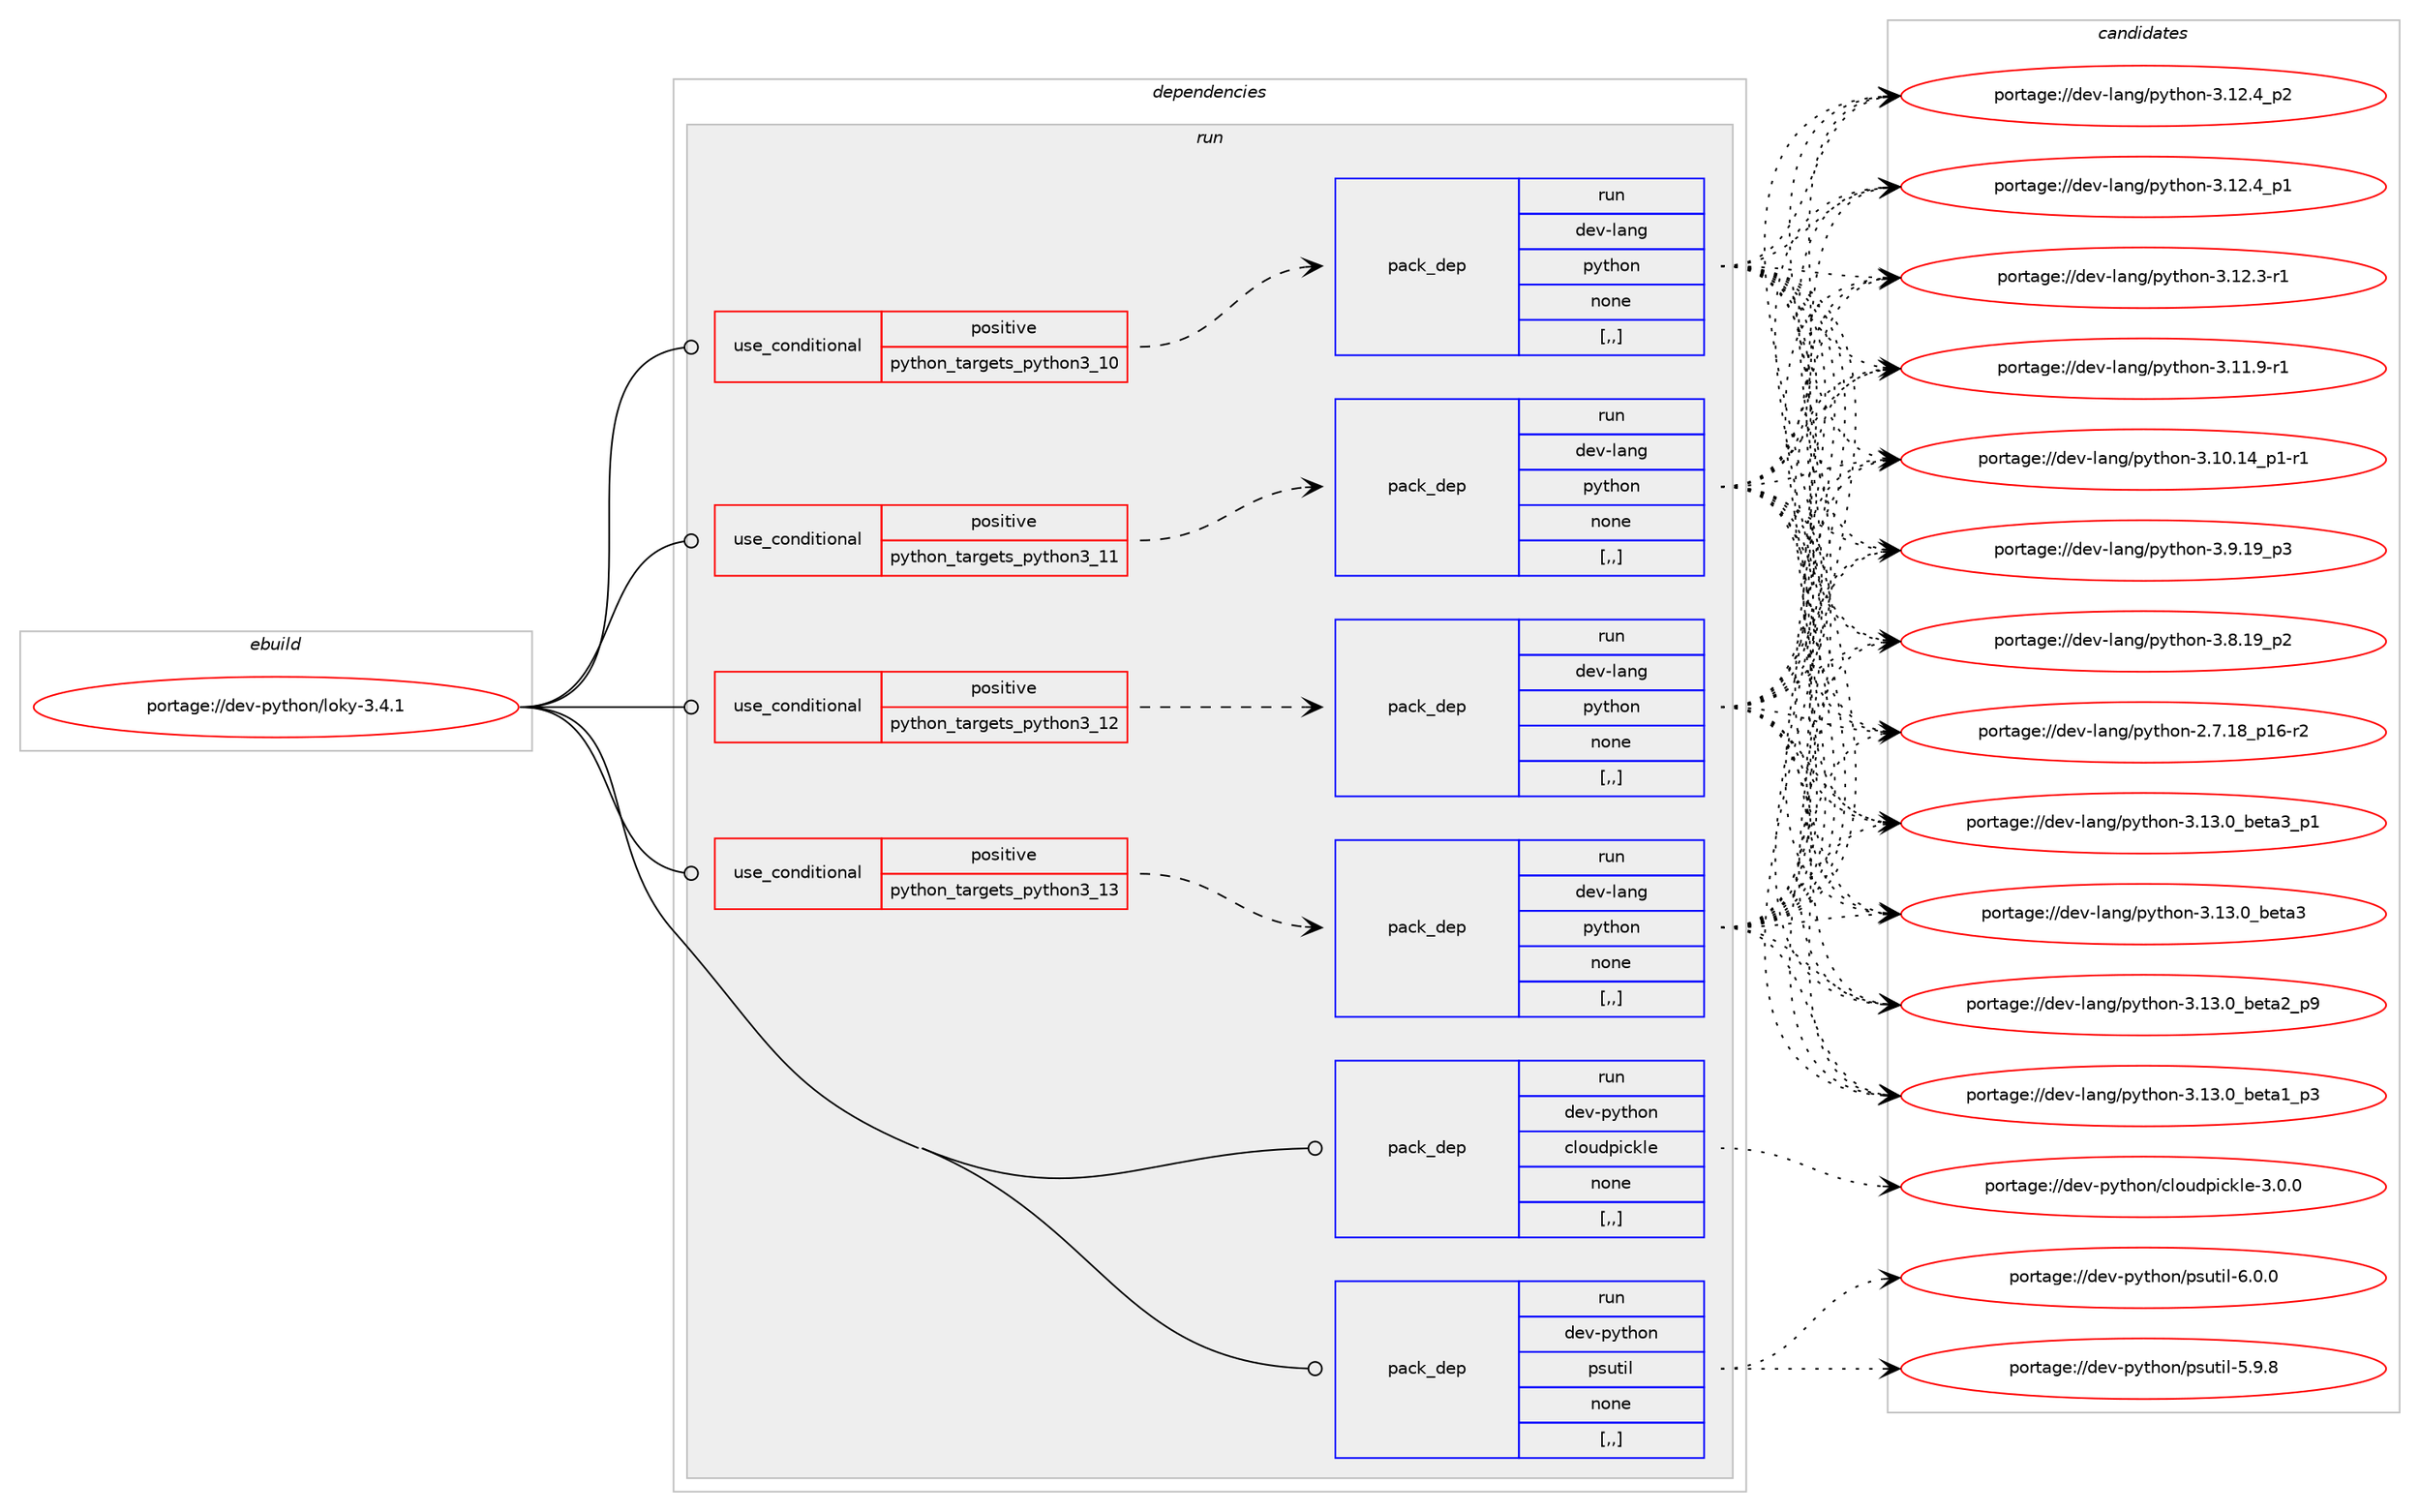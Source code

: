 digraph prolog {

# *************
# Graph options
# *************

newrank=true;
concentrate=true;
compound=true;
graph [rankdir=LR,fontname=Helvetica,fontsize=10,ranksep=1.5];#, ranksep=2.5, nodesep=0.2];
edge  [arrowhead=vee];
node  [fontname=Helvetica,fontsize=10];

# **********
# The ebuild
# **********

subgraph cluster_leftcol {
color=gray;
label=<<i>ebuild</i>>;
id [label="portage://dev-python/loky-3.4.1", color=red, width=4, href="../dev-python/loky-3.4.1.svg"];
}

# ****************
# The dependencies
# ****************

subgraph cluster_midcol {
color=gray;
label=<<i>dependencies</i>>;
subgraph cluster_compile {
fillcolor="#eeeeee";
style=filled;
label=<<i>compile</i>>;
}
subgraph cluster_compileandrun {
fillcolor="#eeeeee";
style=filled;
label=<<i>compile and run</i>>;
}
subgraph cluster_run {
fillcolor="#eeeeee";
style=filled;
label=<<i>run</i>>;
subgraph cond34400 {
dependency150111 [label=<<TABLE BORDER="0" CELLBORDER="1" CELLSPACING="0" CELLPADDING="4"><TR><TD ROWSPAN="3" CELLPADDING="10">use_conditional</TD></TR><TR><TD>positive</TD></TR><TR><TD>python_targets_python3_10</TD></TR></TABLE>>, shape=none, color=red];
subgraph pack114462 {
dependency150112 [label=<<TABLE BORDER="0" CELLBORDER="1" CELLSPACING="0" CELLPADDING="4" WIDTH="220"><TR><TD ROWSPAN="6" CELLPADDING="30">pack_dep</TD></TR><TR><TD WIDTH="110">run</TD></TR><TR><TD>dev-lang</TD></TR><TR><TD>python</TD></TR><TR><TD>none</TD></TR><TR><TD>[,,]</TD></TR></TABLE>>, shape=none, color=blue];
}
dependency150111:e -> dependency150112:w [weight=20,style="dashed",arrowhead="vee"];
}
id:e -> dependency150111:w [weight=20,style="solid",arrowhead="odot"];
subgraph cond34401 {
dependency150113 [label=<<TABLE BORDER="0" CELLBORDER="1" CELLSPACING="0" CELLPADDING="4"><TR><TD ROWSPAN="3" CELLPADDING="10">use_conditional</TD></TR><TR><TD>positive</TD></TR><TR><TD>python_targets_python3_11</TD></TR></TABLE>>, shape=none, color=red];
subgraph pack114463 {
dependency150114 [label=<<TABLE BORDER="0" CELLBORDER="1" CELLSPACING="0" CELLPADDING="4" WIDTH="220"><TR><TD ROWSPAN="6" CELLPADDING="30">pack_dep</TD></TR><TR><TD WIDTH="110">run</TD></TR><TR><TD>dev-lang</TD></TR><TR><TD>python</TD></TR><TR><TD>none</TD></TR><TR><TD>[,,]</TD></TR></TABLE>>, shape=none, color=blue];
}
dependency150113:e -> dependency150114:w [weight=20,style="dashed",arrowhead="vee"];
}
id:e -> dependency150113:w [weight=20,style="solid",arrowhead="odot"];
subgraph cond34402 {
dependency150115 [label=<<TABLE BORDER="0" CELLBORDER="1" CELLSPACING="0" CELLPADDING="4"><TR><TD ROWSPAN="3" CELLPADDING="10">use_conditional</TD></TR><TR><TD>positive</TD></TR><TR><TD>python_targets_python3_12</TD></TR></TABLE>>, shape=none, color=red];
subgraph pack114464 {
dependency150116 [label=<<TABLE BORDER="0" CELLBORDER="1" CELLSPACING="0" CELLPADDING="4" WIDTH="220"><TR><TD ROWSPAN="6" CELLPADDING="30">pack_dep</TD></TR><TR><TD WIDTH="110">run</TD></TR><TR><TD>dev-lang</TD></TR><TR><TD>python</TD></TR><TR><TD>none</TD></TR><TR><TD>[,,]</TD></TR></TABLE>>, shape=none, color=blue];
}
dependency150115:e -> dependency150116:w [weight=20,style="dashed",arrowhead="vee"];
}
id:e -> dependency150115:w [weight=20,style="solid",arrowhead="odot"];
subgraph cond34403 {
dependency150117 [label=<<TABLE BORDER="0" CELLBORDER="1" CELLSPACING="0" CELLPADDING="4"><TR><TD ROWSPAN="3" CELLPADDING="10">use_conditional</TD></TR><TR><TD>positive</TD></TR><TR><TD>python_targets_python3_13</TD></TR></TABLE>>, shape=none, color=red];
subgraph pack114465 {
dependency150118 [label=<<TABLE BORDER="0" CELLBORDER="1" CELLSPACING="0" CELLPADDING="4" WIDTH="220"><TR><TD ROWSPAN="6" CELLPADDING="30">pack_dep</TD></TR><TR><TD WIDTH="110">run</TD></TR><TR><TD>dev-lang</TD></TR><TR><TD>python</TD></TR><TR><TD>none</TD></TR><TR><TD>[,,]</TD></TR></TABLE>>, shape=none, color=blue];
}
dependency150117:e -> dependency150118:w [weight=20,style="dashed",arrowhead="vee"];
}
id:e -> dependency150117:w [weight=20,style="solid",arrowhead="odot"];
subgraph pack114466 {
dependency150119 [label=<<TABLE BORDER="0" CELLBORDER="1" CELLSPACING="0" CELLPADDING="4" WIDTH="220"><TR><TD ROWSPAN="6" CELLPADDING="30">pack_dep</TD></TR><TR><TD WIDTH="110">run</TD></TR><TR><TD>dev-python</TD></TR><TR><TD>cloudpickle</TD></TR><TR><TD>none</TD></TR><TR><TD>[,,]</TD></TR></TABLE>>, shape=none, color=blue];
}
id:e -> dependency150119:w [weight=20,style="solid",arrowhead="odot"];
subgraph pack114467 {
dependency150120 [label=<<TABLE BORDER="0" CELLBORDER="1" CELLSPACING="0" CELLPADDING="4" WIDTH="220"><TR><TD ROWSPAN="6" CELLPADDING="30">pack_dep</TD></TR><TR><TD WIDTH="110">run</TD></TR><TR><TD>dev-python</TD></TR><TR><TD>psutil</TD></TR><TR><TD>none</TD></TR><TR><TD>[,,]</TD></TR></TABLE>>, shape=none, color=blue];
}
id:e -> dependency150120:w [weight=20,style="solid",arrowhead="odot"];
}
}

# **************
# The candidates
# **************

subgraph cluster_choices {
rank=same;
color=gray;
label=<<i>candidates</i>>;

subgraph choice114462 {
color=black;
nodesep=1;
choice10010111845108971101034711212111610411111045514649514648959810111697519511249 [label="portage://dev-lang/python-3.13.0_beta3_p1", color=red, width=4,href="../dev-lang/python-3.13.0_beta3_p1.svg"];
choice1001011184510897110103471121211161041111104551464951464895981011169751 [label="portage://dev-lang/python-3.13.0_beta3", color=red, width=4,href="../dev-lang/python-3.13.0_beta3.svg"];
choice10010111845108971101034711212111610411111045514649514648959810111697509511257 [label="portage://dev-lang/python-3.13.0_beta2_p9", color=red, width=4,href="../dev-lang/python-3.13.0_beta2_p9.svg"];
choice10010111845108971101034711212111610411111045514649514648959810111697499511251 [label="portage://dev-lang/python-3.13.0_beta1_p3", color=red, width=4,href="../dev-lang/python-3.13.0_beta1_p3.svg"];
choice100101118451089711010347112121116104111110455146495046529511250 [label="portage://dev-lang/python-3.12.4_p2", color=red, width=4,href="../dev-lang/python-3.12.4_p2.svg"];
choice100101118451089711010347112121116104111110455146495046529511249 [label="portage://dev-lang/python-3.12.4_p1", color=red, width=4,href="../dev-lang/python-3.12.4_p1.svg"];
choice100101118451089711010347112121116104111110455146495046514511449 [label="portage://dev-lang/python-3.12.3-r1", color=red, width=4,href="../dev-lang/python-3.12.3-r1.svg"];
choice100101118451089711010347112121116104111110455146494946574511449 [label="portage://dev-lang/python-3.11.9-r1", color=red, width=4,href="../dev-lang/python-3.11.9-r1.svg"];
choice100101118451089711010347112121116104111110455146494846495295112494511449 [label="portage://dev-lang/python-3.10.14_p1-r1", color=red, width=4,href="../dev-lang/python-3.10.14_p1-r1.svg"];
choice100101118451089711010347112121116104111110455146574649579511251 [label="portage://dev-lang/python-3.9.19_p3", color=red, width=4,href="../dev-lang/python-3.9.19_p3.svg"];
choice100101118451089711010347112121116104111110455146564649579511250 [label="portage://dev-lang/python-3.8.19_p2", color=red, width=4,href="../dev-lang/python-3.8.19_p2.svg"];
choice100101118451089711010347112121116104111110455046554649569511249544511450 [label="portage://dev-lang/python-2.7.18_p16-r2", color=red, width=4,href="../dev-lang/python-2.7.18_p16-r2.svg"];
dependency150112:e -> choice10010111845108971101034711212111610411111045514649514648959810111697519511249:w [style=dotted,weight="100"];
dependency150112:e -> choice1001011184510897110103471121211161041111104551464951464895981011169751:w [style=dotted,weight="100"];
dependency150112:e -> choice10010111845108971101034711212111610411111045514649514648959810111697509511257:w [style=dotted,weight="100"];
dependency150112:e -> choice10010111845108971101034711212111610411111045514649514648959810111697499511251:w [style=dotted,weight="100"];
dependency150112:e -> choice100101118451089711010347112121116104111110455146495046529511250:w [style=dotted,weight="100"];
dependency150112:e -> choice100101118451089711010347112121116104111110455146495046529511249:w [style=dotted,weight="100"];
dependency150112:e -> choice100101118451089711010347112121116104111110455146495046514511449:w [style=dotted,weight="100"];
dependency150112:e -> choice100101118451089711010347112121116104111110455146494946574511449:w [style=dotted,weight="100"];
dependency150112:e -> choice100101118451089711010347112121116104111110455146494846495295112494511449:w [style=dotted,weight="100"];
dependency150112:e -> choice100101118451089711010347112121116104111110455146574649579511251:w [style=dotted,weight="100"];
dependency150112:e -> choice100101118451089711010347112121116104111110455146564649579511250:w [style=dotted,weight="100"];
dependency150112:e -> choice100101118451089711010347112121116104111110455046554649569511249544511450:w [style=dotted,weight="100"];
}
subgraph choice114463 {
color=black;
nodesep=1;
choice10010111845108971101034711212111610411111045514649514648959810111697519511249 [label="portage://dev-lang/python-3.13.0_beta3_p1", color=red, width=4,href="../dev-lang/python-3.13.0_beta3_p1.svg"];
choice1001011184510897110103471121211161041111104551464951464895981011169751 [label="portage://dev-lang/python-3.13.0_beta3", color=red, width=4,href="../dev-lang/python-3.13.0_beta3.svg"];
choice10010111845108971101034711212111610411111045514649514648959810111697509511257 [label="portage://dev-lang/python-3.13.0_beta2_p9", color=red, width=4,href="../dev-lang/python-3.13.0_beta2_p9.svg"];
choice10010111845108971101034711212111610411111045514649514648959810111697499511251 [label="portage://dev-lang/python-3.13.0_beta1_p3", color=red, width=4,href="../dev-lang/python-3.13.0_beta1_p3.svg"];
choice100101118451089711010347112121116104111110455146495046529511250 [label="portage://dev-lang/python-3.12.4_p2", color=red, width=4,href="../dev-lang/python-3.12.4_p2.svg"];
choice100101118451089711010347112121116104111110455146495046529511249 [label="portage://dev-lang/python-3.12.4_p1", color=red, width=4,href="../dev-lang/python-3.12.4_p1.svg"];
choice100101118451089711010347112121116104111110455146495046514511449 [label="portage://dev-lang/python-3.12.3-r1", color=red, width=4,href="../dev-lang/python-3.12.3-r1.svg"];
choice100101118451089711010347112121116104111110455146494946574511449 [label="portage://dev-lang/python-3.11.9-r1", color=red, width=4,href="../dev-lang/python-3.11.9-r1.svg"];
choice100101118451089711010347112121116104111110455146494846495295112494511449 [label="portage://dev-lang/python-3.10.14_p1-r1", color=red, width=4,href="../dev-lang/python-3.10.14_p1-r1.svg"];
choice100101118451089711010347112121116104111110455146574649579511251 [label="portage://dev-lang/python-3.9.19_p3", color=red, width=4,href="../dev-lang/python-3.9.19_p3.svg"];
choice100101118451089711010347112121116104111110455146564649579511250 [label="portage://dev-lang/python-3.8.19_p2", color=red, width=4,href="../dev-lang/python-3.8.19_p2.svg"];
choice100101118451089711010347112121116104111110455046554649569511249544511450 [label="portage://dev-lang/python-2.7.18_p16-r2", color=red, width=4,href="../dev-lang/python-2.7.18_p16-r2.svg"];
dependency150114:e -> choice10010111845108971101034711212111610411111045514649514648959810111697519511249:w [style=dotted,weight="100"];
dependency150114:e -> choice1001011184510897110103471121211161041111104551464951464895981011169751:w [style=dotted,weight="100"];
dependency150114:e -> choice10010111845108971101034711212111610411111045514649514648959810111697509511257:w [style=dotted,weight="100"];
dependency150114:e -> choice10010111845108971101034711212111610411111045514649514648959810111697499511251:w [style=dotted,weight="100"];
dependency150114:e -> choice100101118451089711010347112121116104111110455146495046529511250:w [style=dotted,weight="100"];
dependency150114:e -> choice100101118451089711010347112121116104111110455146495046529511249:w [style=dotted,weight="100"];
dependency150114:e -> choice100101118451089711010347112121116104111110455146495046514511449:w [style=dotted,weight="100"];
dependency150114:e -> choice100101118451089711010347112121116104111110455146494946574511449:w [style=dotted,weight="100"];
dependency150114:e -> choice100101118451089711010347112121116104111110455146494846495295112494511449:w [style=dotted,weight="100"];
dependency150114:e -> choice100101118451089711010347112121116104111110455146574649579511251:w [style=dotted,weight="100"];
dependency150114:e -> choice100101118451089711010347112121116104111110455146564649579511250:w [style=dotted,weight="100"];
dependency150114:e -> choice100101118451089711010347112121116104111110455046554649569511249544511450:w [style=dotted,weight="100"];
}
subgraph choice114464 {
color=black;
nodesep=1;
choice10010111845108971101034711212111610411111045514649514648959810111697519511249 [label="portage://dev-lang/python-3.13.0_beta3_p1", color=red, width=4,href="../dev-lang/python-3.13.0_beta3_p1.svg"];
choice1001011184510897110103471121211161041111104551464951464895981011169751 [label="portage://dev-lang/python-3.13.0_beta3", color=red, width=4,href="../dev-lang/python-3.13.0_beta3.svg"];
choice10010111845108971101034711212111610411111045514649514648959810111697509511257 [label="portage://dev-lang/python-3.13.0_beta2_p9", color=red, width=4,href="../dev-lang/python-3.13.0_beta2_p9.svg"];
choice10010111845108971101034711212111610411111045514649514648959810111697499511251 [label="portage://dev-lang/python-3.13.0_beta1_p3", color=red, width=4,href="../dev-lang/python-3.13.0_beta1_p3.svg"];
choice100101118451089711010347112121116104111110455146495046529511250 [label="portage://dev-lang/python-3.12.4_p2", color=red, width=4,href="../dev-lang/python-3.12.4_p2.svg"];
choice100101118451089711010347112121116104111110455146495046529511249 [label="portage://dev-lang/python-3.12.4_p1", color=red, width=4,href="../dev-lang/python-3.12.4_p1.svg"];
choice100101118451089711010347112121116104111110455146495046514511449 [label="portage://dev-lang/python-3.12.3-r1", color=red, width=4,href="../dev-lang/python-3.12.3-r1.svg"];
choice100101118451089711010347112121116104111110455146494946574511449 [label="portage://dev-lang/python-3.11.9-r1", color=red, width=4,href="../dev-lang/python-3.11.9-r1.svg"];
choice100101118451089711010347112121116104111110455146494846495295112494511449 [label="portage://dev-lang/python-3.10.14_p1-r1", color=red, width=4,href="../dev-lang/python-3.10.14_p1-r1.svg"];
choice100101118451089711010347112121116104111110455146574649579511251 [label="portage://dev-lang/python-3.9.19_p3", color=red, width=4,href="../dev-lang/python-3.9.19_p3.svg"];
choice100101118451089711010347112121116104111110455146564649579511250 [label="portage://dev-lang/python-3.8.19_p2", color=red, width=4,href="../dev-lang/python-3.8.19_p2.svg"];
choice100101118451089711010347112121116104111110455046554649569511249544511450 [label="portage://dev-lang/python-2.7.18_p16-r2", color=red, width=4,href="../dev-lang/python-2.7.18_p16-r2.svg"];
dependency150116:e -> choice10010111845108971101034711212111610411111045514649514648959810111697519511249:w [style=dotted,weight="100"];
dependency150116:e -> choice1001011184510897110103471121211161041111104551464951464895981011169751:w [style=dotted,weight="100"];
dependency150116:e -> choice10010111845108971101034711212111610411111045514649514648959810111697509511257:w [style=dotted,weight="100"];
dependency150116:e -> choice10010111845108971101034711212111610411111045514649514648959810111697499511251:w [style=dotted,weight="100"];
dependency150116:e -> choice100101118451089711010347112121116104111110455146495046529511250:w [style=dotted,weight="100"];
dependency150116:e -> choice100101118451089711010347112121116104111110455146495046529511249:w [style=dotted,weight="100"];
dependency150116:e -> choice100101118451089711010347112121116104111110455146495046514511449:w [style=dotted,weight="100"];
dependency150116:e -> choice100101118451089711010347112121116104111110455146494946574511449:w [style=dotted,weight="100"];
dependency150116:e -> choice100101118451089711010347112121116104111110455146494846495295112494511449:w [style=dotted,weight="100"];
dependency150116:e -> choice100101118451089711010347112121116104111110455146574649579511251:w [style=dotted,weight="100"];
dependency150116:e -> choice100101118451089711010347112121116104111110455146564649579511250:w [style=dotted,weight="100"];
dependency150116:e -> choice100101118451089711010347112121116104111110455046554649569511249544511450:w [style=dotted,weight="100"];
}
subgraph choice114465 {
color=black;
nodesep=1;
choice10010111845108971101034711212111610411111045514649514648959810111697519511249 [label="portage://dev-lang/python-3.13.0_beta3_p1", color=red, width=4,href="../dev-lang/python-3.13.0_beta3_p1.svg"];
choice1001011184510897110103471121211161041111104551464951464895981011169751 [label="portage://dev-lang/python-3.13.0_beta3", color=red, width=4,href="../dev-lang/python-3.13.0_beta3.svg"];
choice10010111845108971101034711212111610411111045514649514648959810111697509511257 [label="portage://dev-lang/python-3.13.0_beta2_p9", color=red, width=4,href="../dev-lang/python-3.13.0_beta2_p9.svg"];
choice10010111845108971101034711212111610411111045514649514648959810111697499511251 [label="portage://dev-lang/python-3.13.0_beta1_p3", color=red, width=4,href="../dev-lang/python-3.13.0_beta1_p3.svg"];
choice100101118451089711010347112121116104111110455146495046529511250 [label="portage://dev-lang/python-3.12.4_p2", color=red, width=4,href="../dev-lang/python-3.12.4_p2.svg"];
choice100101118451089711010347112121116104111110455146495046529511249 [label="portage://dev-lang/python-3.12.4_p1", color=red, width=4,href="../dev-lang/python-3.12.4_p1.svg"];
choice100101118451089711010347112121116104111110455146495046514511449 [label="portage://dev-lang/python-3.12.3-r1", color=red, width=4,href="../dev-lang/python-3.12.3-r1.svg"];
choice100101118451089711010347112121116104111110455146494946574511449 [label="portage://dev-lang/python-3.11.9-r1", color=red, width=4,href="../dev-lang/python-3.11.9-r1.svg"];
choice100101118451089711010347112121116104111110455146494846495295112494511449 [label="portage://dev-lang/python-3.10.14_p1-r1", color=red, width=4,href="../dev-lang/python-3.10.14_p1-r1.svg"];
choice100101118451089711010347112121116104111110455146574649579511251 [label="portage://dev-lang/python-3.9.19_p3", color=red, width=4,href="../dev-lang/python-3.9.19_p3.svg"];
choice100101118451089711010347112121116104111110455146564649579511250 [label="portage://dev-lang/python-3.8.19_p2", color=red, width=4,href="../dev-lang/python-3.8.19_p2.svg"];
choice100101118451089711010347112121116104111110455046554649569511249544511450 [label="portage://dev-lang/python-2.7.18_p16-r2", color=red, width=4,href="../dev-lang/python-2.7.18_p16-r2.svg"];
dependency150118:e -> choice10010111845108971101034711212111610411111045514649514648959810111697519511249:w [style=dotted,weight="100"];
dependency150118:e -> choice1001011184510897110103471121211161041111104551464951464895981011169751:w [style=dotted,weight="100"];
dependency150118:e -> choice10010111845108971101034711212111610411111045514649514648959810111697509511257:w [style=dotted,weight="100"];
dependency150118:e -> choice10010111845108971101034711212111610411111045514649514648959810111697499511251:w [style=dotted,weight="100"];
dependency150118:e -> choice100101118451089711010347112121116104111110455146495046529511250:w [style=dotted,weight="100"];
dependency150118:e -> choice100101118451089711010347112121116104111110455146495046529511249:w [style=dotted,weight="100"];
dependency150118:e -> choice100101118451089711010347112121116104111110455146495046514511449:w [style=dotted,weight="100"];
dependency150118:e -> choice100101118451089711010347112121116104111110455146494946574511449:w [style=dotted,weight="100"];
dependency150118:e -> choice100101118451089711010347112121116104111110455146494846495295112494511449:w [style=dotted,weight="100"];
dependency150118:e -> choice100101118451089711010347112121116104111110455146574649579511251:w [style=dotted,weight="100"];
dependency150118:e -> choice100101118451089711010347112121116104111110455146564649579511250:w [style=dotted,weight="100"];
dependency150118:e -> choice100101118451089711010347112121116104111110455046554649569511249544511450:w [style=dotted,weight="100"];
}
subgraph choice114466 {
color=black;
nodesep=1;
choice10010111845112121116104111110479910811111710011210599107108101455146484648 [label="portage://dev-python/cloudpickle-3.0.0", color=red, width=4,href="../dev-python/cloudpickle-3.0.0.svg"];
dependency150119:e -> choice10010111845112121116104111110479910811111710011210599107108101455146484648:w [style=dotted,weight="100"];
}
subgraph choice114467 {
color=black;
nodesep=1;
choice1001011184511212111610411111047112115117116105108455446484648 [label="portage://dev-python/psutil-6.0.0", color=red, width=4,href="../dev-python/psutil-6.0.0.svg"];
choice1001011184511212111610411111047112115117116105108455346574656 [label="portage://dev-python/psutil-5.9.8", color=red, width=4,href="../dev-python/psutil-5.9.8.svg"];
dependency150120:e -> choice1001011184511212111610411111047112115117116105108455446484648:w [style=dotted,weight="100"];
dependency150120:e -> choice1001011184511212111610411111047112115117116105108455346574656:w [style=dotted,weight="100"];
}
}

}
